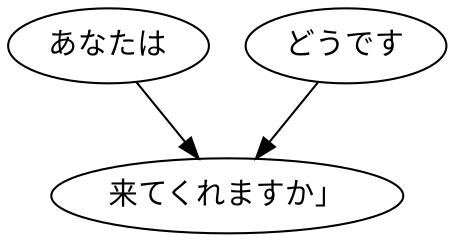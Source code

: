 digraph graph9062 {
	node0 [label="あなたは"];
	node1 [label="どうです"];
	node2 [label="来てくれますか」"];
	node0 -> node2;
	node1 -> node2;
}
